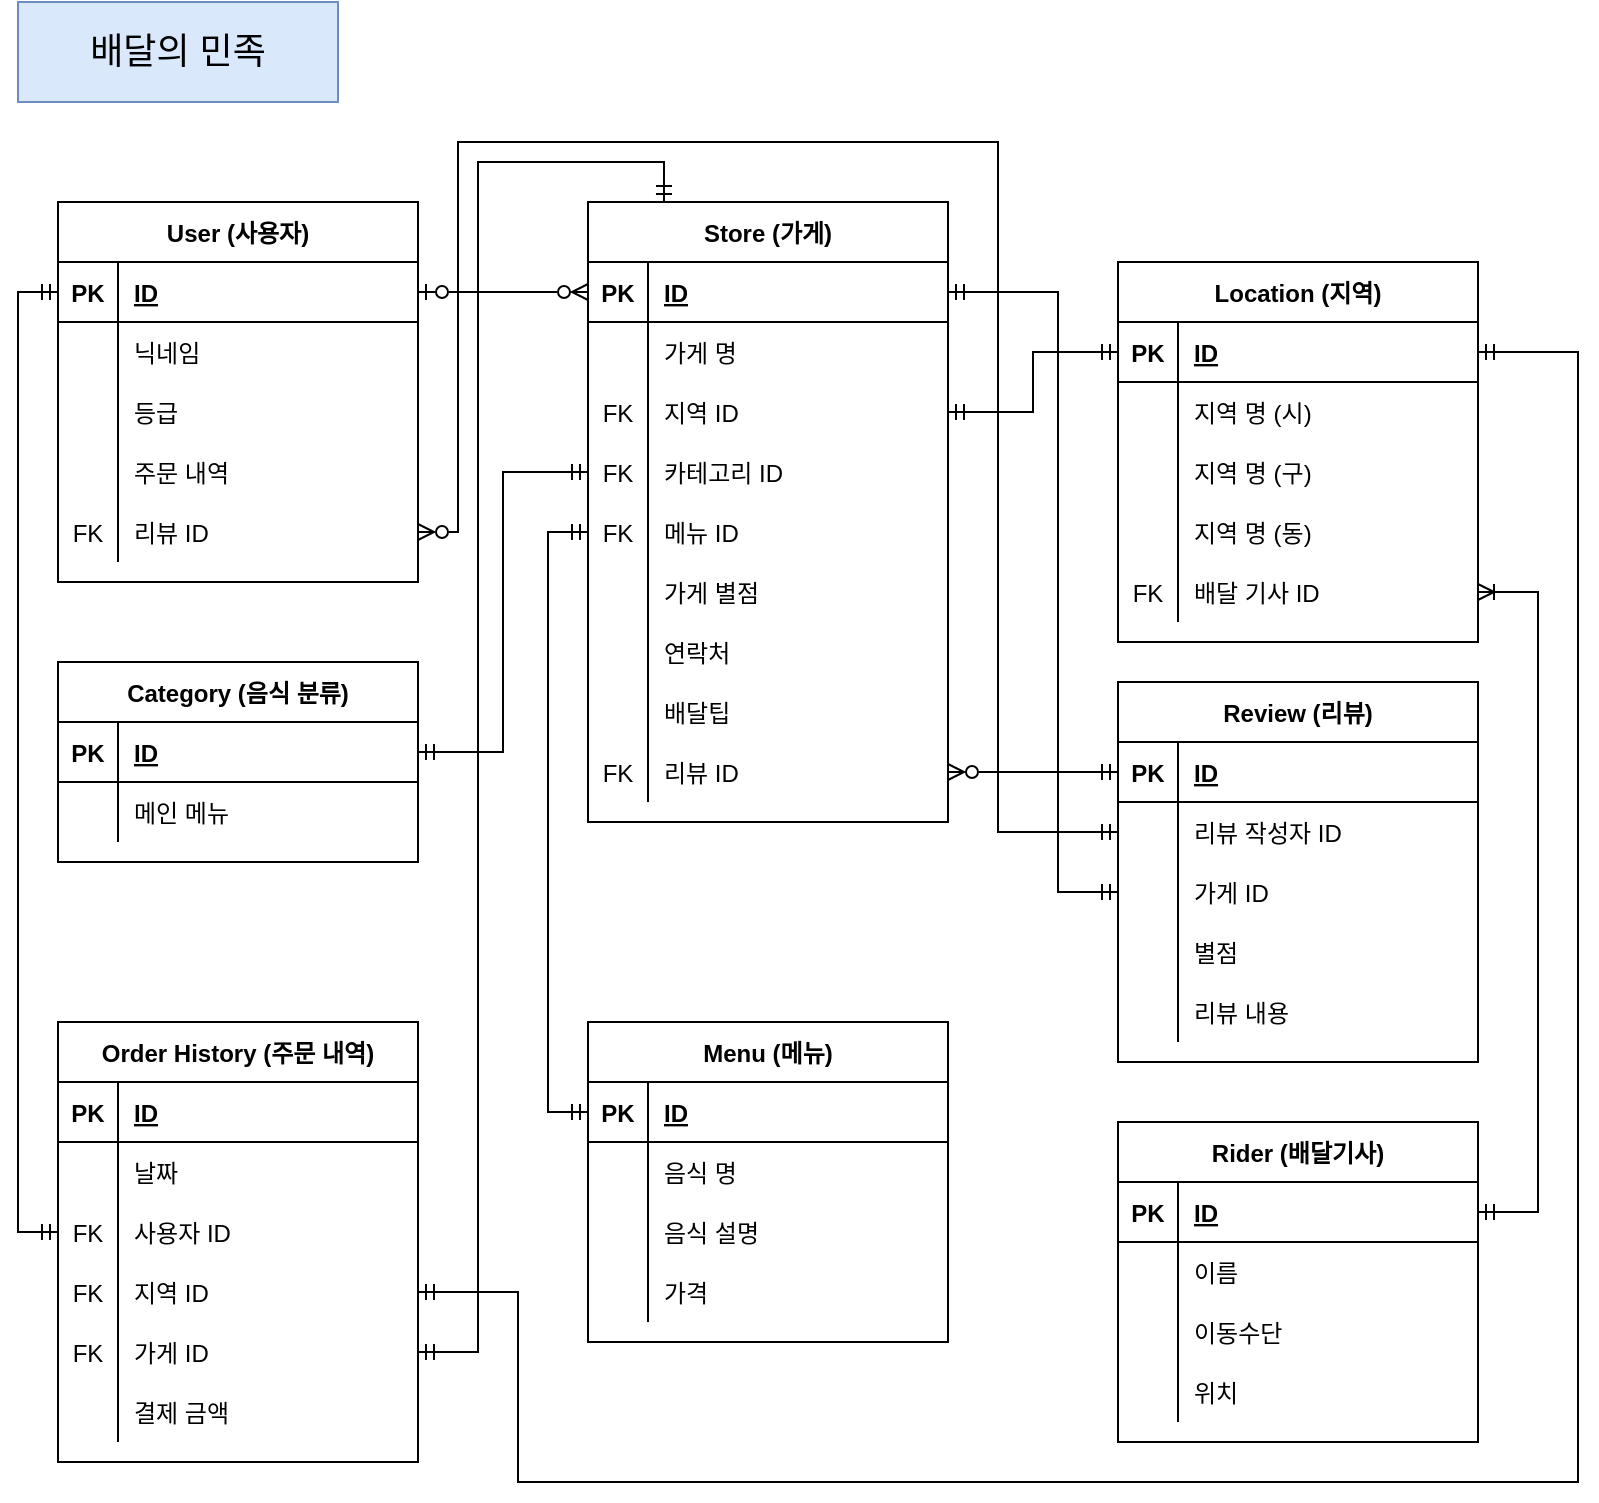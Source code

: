 <mxfile version="20.2.6" type="device"><diagram id="R2lEEEUBdFMjLlhIrx00" name="Page-1"><mxGraphModel dx="942" dy="582" grid="1" gridSize="10" guides="1" tooltips="1" connect="1" arrows="1" fold="1" page="1" pageScale="1" pageWidth="850" pageHeight="1100" math="0" shadow="0" extFonts="Permanent Marker^https://fonts.googleapis.com/css?family=Permanent+Marker"><root><mxCell id="0"/><mxCell id="1" parent="0"/><mxCell id="5V2gHT1n-9lzTHUQJFba-1" value="User (사용자)" style="shape=table;startSize=30;container=1;collapsible=1;childLayout=tableLayout;fixedRows=1;rowLines=0;fontStyle=1;align=center;resizeLast=1;" vertex="1" parent="1"><mxGeometry x="70" y="130" width="180" height="190" as="geometry"/></mxCell><mxCell id="5V2gHT1n-9lzTHUQJFba-2" value="" style="shape=tableRow;horizontal=0;startSize=0;swimlaneHead=0;swimlaneBody=0;fillColor=none;collapsible=0;dropTarget=0;points=[[0,0.5],[1,0.5]];portConstraint=eastwest;top=0;left=0;right=0;bottom=1;" vertex="1" parent="5V2gHT1n-9lzTHUQJFba-1"><mxGeometry y="30" width="180" height="30" as="geometry"/></mxCell><mxCell id="5V2gHT1n-9lzTHUQJFba-3" value="PK" style="shape=partialRectangle;connectable=0;fillColor=none;top=0;left=0;bottom=0;right=0;fontStyle=1;overflow=hidden;" vertex="1" parent="5V2gHT1n-9lzTHUQJFba-2"><mxGeometry width="30" height="30" as="geometry"><mxRectangle width="30" height="30" as="alternateBounds"/></mxGeometry></mxCell><mxCell id="5V2gHT1n-9lzTHUQJFba-4" value="ID" style="shape=partialRectangle;connectable=0;fillColor=none;top=0;left=0;bottom=0;right=0;align=left;spacingLeft=6;fontStyle=5;overflow=hidden;" vertex="1" parent="5V2gHT1n-9lzTHUQJFba-2"><mxGeometry x="30" width="150" height="30" as="geometry"><mxRectangle width="150" height="30" as="alternateBounds"/></mxGeometry></mxCell><mxCell id="5V2gHT1n-9lzTHUQJFba-5" value="" style="shape=tableRow;horizontal=0;startSize=0;swimlaneHead=0;swimlaneBody=0;fillColor=none;collapsible=0;dropTarget=0;points=[[0,0.5],[1,0.5]];portConstraint=eastwest;top=0;left=0;right=0;bottom=0;" vertex="1" parent="5V2gHT1n-9lzTHUQJFba-1"><mxGeometry y="60" width="180" height="30" as="geometry"/></mxCell><mxCell id="5V2gHT1n-9lzTHUQJFba-6" value="" style="shape=partialRectangle;connectable=0;fillColor=none;top=0;left=0;bottom=0;right=0;editable=1;overflow=hidden;" vertex="1" parent="5V2gHT1n-9lzTHUQJFba-5"><mxGeometry width="30" height="30" as="geometry"><mxRectangle width="30" height="30" as="alternateBounds"/></mxGeometry></mxCell><mxCell id="5V2gHT1n-9lzTHUQJFba-7" value="닉네임" style="shape=partialRectangle;connectable=0;fillColor=none;top=0;left=0;bottom=0;right=0;align=left;spacingLeft=6;overflow=hidden;" vertex="1" parent="5V2gHT1n-9lzTHUQJFba-5"><mxGeometry x="30" width="150" height="30" as="geometry"><mxRectangle width="150" height="30" as="alternateBounds"/></mxGeometry></mxCell><mxCell id="5V2gHT1n-9lzTHUQJFba-8" value="" style="shape=tableRow;horizontal=0;startSize=0;swimlaneHead=0;swimlaneBody=0;fillColor=none;collapsible=0;dropTarget=0;points=[[0,0.5],[1,0.5]];portConstraint=eastwest;top=0;left=0;right=0;bottom=0;" vertex="1" parent="5V2gHT1n-9lzTHUQJFba-1"><mxGeometry y="90" width="180" height="30" as="geometry"/></mxCell><mxCell id="5V2gHT1n-9lzTHUQJFba-9" value="" style="shape=partialRectangle;connectable=0;fillColor=none;top=0;left=0;bottom=0;right=0;editable=1;overflow=hidden;" vertex="1" parent="5V2gHT1n-9lzTHUQJFba-8"><mxGeometry width="30" height="30" as="geometry"><mxRectangle width="30" height="30" as="alternateBounds"/></mxGeometry></mxCell><mxCell id="5V2gHT1n-9lzTHUQJFba-10" value="등급" style="shape=partialRectangle;connectable=0;fillColor=none;top=0;left=0;bottom=0;right=0;align=left;spacingLeft=6;overflow=hidden;" vertex="1" parent="5V2gHT1n-9lzTHUQJFba-8"><mxGeometry x="30" width="150" height="30" as="geometry"><mxRectangle width="150" height="30" as="alternateBounds"/></mxGeometry></mxCell><mxCell id="5V2gHT1n-9lzTHUQJFba-148" value="" style="shape=tableRow;horizontal=0;startSize=0;swimlaneHead=0;swimlaneBody=0;fillColor=none;collapsible=0;dropTarget=0;points=[[0,0.5],[1,0.5]];portConstraint=eastwest;top=0;left=0;right=0;bottom=0;" vertex="1" parent="5V2gHT1n-9lzTHUQJFba-1"><mxGeometry y="120" width="180" height="30" as="geometry"/></mxCell><mxCell id="5V2gHT1n-9lzTHUQJFba-149" value="" style="shape=partialRectangle;connectable=0;fillColor=none;top=0;left=0;bottom=0;right=0;editable=1;overflow=hidden;" vertex="1" parent="5V2gHT1n-9lzTHUQJFba-148"><mxGeometry width="30" height="30" as="geometry"><mxRectangle width="30" height="30" as="alternateBounds"/></mxGeometry></mxCell><mxCell id="5V2gHT1n-9lzTHUQJFba-150" value="주문 내역" style="shape=partialRectangle;connectable=0;fillColor=none;top=0;left=0;bottom=0;right=0;align=left;spacingLeft=6;overflow=hidden;" vertex="1" parent="5V2gHT1n-9lzTHUQJFba-148"><mxGeometry x="30" width="150" height="30" as="geometry"><mxRectangle width="150" height="30" as="alternateBounds"/></mxGeometry></mxCell><mxCell id="5V2gHT1n-9lzTHUQJFba-172" value="" style="shape=tableRow;horizontal=0;startSize=0;swimlaneHead=0;swimlaneBody=0;fillColor=none;collapsible=0;dropTarget=0;points=[[0,0.5],[1,0.5]];portConstraint=eastwest;top=0;left=0;right=0;bottom=0;" vertex="1" parent="5V2gHT1n-9lzTHUQJFba-1"><mxGeometry y="150" width="180" height="30" as="geometry"/></mxCell><mxCell id="5V2gHT1n-9lzTHUQJFba-173" value="FK" style="shape=partialRectangle;connectable=0;fillColor=none;top=0;left=0;bottom=0;right=0;editable=1;overflow=hidden;" vertex="1" parent="5V2gHT1n-9lzTHUQJFba-172"><mxGeometry width="30" height="30" as="geometry"><mxRectangle width="30" height="30" as="alternateBounds"/></mxGeometry></mxCell><mxCell id="5V2gHT1n-9lzTHUQJFba-174" value="리뷰 ID" style="shape=partialRectangle;connectable=0;fillColor=none;top=0;left=0;bottom=0;right=0;align=left;spacingLeft=6;overflow=hidden;" vertex="1" parent="5V2gHT1n-9lzTHUQJFba-172"><mxGeometry x="30" width="150" height="30" as="geometry"><mxRectangle width="150" height="30" as="alternateBounds"/></mxGeometry></mxCell><mxCell id="5V2gHT1n-9lzTHUQJFba-27" value="Store (가게)" style="shape=table;startSize=30;container=1;collapsible=1;childLayout=tableLayout;fixedRows=1;rowLines=0;fontStyle=1;align=center;resizeLast=1;" vertex="1" parent="1"><mxGeometry x="335" y="130" width="180" height="310" as="geometry"/></mxCell><mxCell id="5V2gHT1n-9lzTHUQJFba-28" value="" style="shape=tableRow;horizontal=0;startSize=0;swimlaneHead=0;swimlaneBody=0;fillColor=none;collapsible=0;dropTarget=0;points=[[0,0.5],[1,0.5]];portConstraint=eastwest;top=0;left=0;right=0;bottom=1;" vertex="1" parent="5V2gHT1n-9lzTHUQJFba-27"><mxGeometry y="30" width="180" height="30" as="geometry"/></mxCell><mxCell id="5V2gHT1n-9lzTHUQJFba-29" value="PK" style="shape=partialRectangle;connectable=0;fillColor=none;top=0;left=0;bottom=0;right=0;fontStyle=1;overflow=hidden;" vertex="1" parent="5V2gHT1n-9lzTHUQJFba-28"><mxGeometry width="30" height="30" as="geometry"><mxRectangle width="30" height="30" as="alternateBounds"/></mxGeometry></mxCell><mxCell id="5V2gHT1n-9lzTHUQJFba-30" value="ID" style="shape=partialRectangle;connectable=0;fillColor=none;top=0;left=0;bottom=0;right=0;align=left;spacingLeft=6;fontStyle=5;overflow=hidden;" vertex="1" parent="5V2gHT1n-9lzTHUQJFba-28"><mxGeometry x="30" width="150" height="30" as="geometry"><mxRectangle width="150" height="30" as="alternateBounds"/></mxGeometry></mxCell><mxCell id="5V2gHT1n-9lzTHUQJFba-31" value="" style="shape=tableRow;horizontal=0;startSize=0;swimlaneHead=0;swimlaneBody=0;fillColor=none;collapsible=0;dropTarget=0;points=[[0,0.5],[1,0.5]];portConstraint=eastwest;top=0;left=0;right=0;bottom=0;" vertex="1" parent="5V2gHT1n-9lzTHUQJFba-27"><mxGeometry y="60" width="180" height="30" as="geometry"/></mxCell><mxCell id="5V2gHT1n-9lzTHUQJFba-32" value="" style="shape=partialRectangle;connectable=0;fillColor=none;top=0;left=0;bottom=0;right=0;editable=1;overflow=hidden;" vertex="1" parent="5V2gHT1n-9lzTHUQJFba-31"><mxGeometry width="30" height="30" as="geometry"><mxRectangle width="30" height="30" as="alternateBounds"/></mxGeometry></mxCell><mxCell id="5V2gHT1n-9lzTHUQJFba-33" value="가게 명" style="shape=partialRectangle;connectable=0;fillColor=none;top=0;left=0;bottom=0;right=0;align=left;spacingLeft=6;overflow=hidden;" vertex="1" parent="5V2gHT1n-9lzTHUQJFba-31"><mxGeometry x="30" width="150" height="30" as="geometry"><mxRectangle width="150" height="30" as="alternateBounds"/></mxGeometry></mxCell><mxCell id="5V2gHT1n-9lzTHUQJFba-65" value="" style="shape=tableRow;horizontal=0;startSize=0;swimlaneHead=0;swimlaneBody=0;fillColor=none;collapsible=0;dropTarget=0;points=[[0,0.5],[1,0.5]];portConstraint=eastwest;top=0;left=0;right=0;bottom=0;" vertex="1" parent="5V2gHT1n-9lzTHUQJFba-27"><mxGeometry y="90" width="180" height="30" as="geometry"/></mxCell><mxCell id="5V2gHT1n-9lzTHUQJFba-66" value="FK" style="shape=partialRectangle;connectable=0;fillColor=none;top=0;left=0;bottom=0;right=0;editable=1;overflow=hidden;" vertex="1" parent="5V2gHT1n-9lzTHUQJFba-65"><mxGeometry width="30" height="30" as="geometry"><mxRectangle width="30" height="30" as="alternateBounds"/></mxGeometry></mxCell><mxCell id="5V2gHT1n-9lzTHUQJFba-67" value="지역 ID" style="shape=partialRectangle;connectable=0;fillColor=none;top=0;left=0;bottom=0;right=0;align=left;spacingLeft=6;overflow=hidden;" vertex="1" parent="5V2gHT1n-9lzTHUQJFba-65"><mxGeometry x="30" width="150" height="30" as="geometry"><mxRectangle width="150" height="30" as="alternateBounds"/></mxGeometry></mxCell><mxCell id="5V2gHT1n-9lzTHUQJFba-34" value="" style="shape=tableRow;horizontal=0;startSize=0;swimlaneHead=0;swimlaneBody=0;fillColor=none;collapsible=0;dropTarget=0;points=[[0,0.5],[1,0.5]];portConstraint=eastwest;top=0;left=0;right=0;bottom=0;" vertex="1" parent="5V2gHT1n-9lzTHUQJFba-27"><mxGeometry y="120" width="180" height="30" as="geometry"/></mxCell><mxCell id="5V2gHT1n-9lzTHUQJFba-35" value="FK" style="shape=partialRectangle;connectable=0;fillColor=none;top=0;left=0;bottom=0;right=0;editable=1;overflow=hidden;" vertex="1" parent="5V2gHT1n-9lzTHUQJFba-34"><mxGeometry width="30" height="30" as="geometry"><mxRectangle width="30" height="30" as="alternateBounds"/></mxGeometry></mxCell><mxCell id="5V2gHT1n-9lzTHUQJFba-36" value="카테고리 ID" style="shape=partialRectangle;connectable=0;fillColor=none;top=0;left=0;bottom=0;right=0;align=left;spacingLeft=6;overflow=hidden;" vertex="1" parent="5V2gHT1n-9lzTHUQJFba-34"><mxGeometry x="30" width="150" height="30" as="geometry"><mxRectangle width="150" height="30" as="alternateBounds"/></mxGeometry></mxCell><mxCell id="5V2gHT1n-9lzTHUQJFba-130" value="" style="shape=tableRow;horizontal=0;startSize=0;swimlaneHead=0;swimlaneBody=0;fillColor=none;collapsible=0;dropTarget=0;points=[[0,0.5],[1,0.5]];portConstraint=eastwest;top=0;left=0;right=0;bottom=0;" vertex="1" parent="5V2gHT1n-9lzTHUQJFba-27"><mxGeometry y="150" width="180" height="30" as="geometry"/></mxCell><mxCell id="5V2gHT1n-9lzTHUQJFba-131" value="FK" style="shape=partialRectangle;connectable=0;fillColor=none;top=0;left=0;bottom=0;right=0;editable=1;overflow=hidden;" vertex="1" parent="5V2gHT1n-9lzTHUQJFba-130"><mxGeometry width="30" height="30" as="geometry"><mxRectangle width="30" height="30" as="alternateBounds"/></mxGeometry></mxCell><mxCell id="5V2gHT1n-9lzTHUQJFba-132" value="메뉴 ID" style="shape=partialRectangle;connectable=0;fillColor=none;top=0;left=0;bottom=0;right=0;align=left;spacingLeft=6;overflow=hidden;" vertex="1" parent="5V2gHT1n-9lzTHUQJFba-130"><mxGeometry x="30" width="150" height="30" as="geometry"><mxRectangle width="150" height="30" as="alternateBounds"/></mxGeometry></mxCell><mxCell id="5V2gHT1n-9lzTHUQJFba-62" value="" style="shape=tableRow;horizontal=0;startSize=0;swimlaneHead=0;swimlaneBody=0;fillColor=none;collapsible=0;dropTarget=0;points=[[0,0.5],[1,0.5]];portConstraint=eastwest;top=0;left=0;right=0;bottom=0;" vertex="1" parent="5V2gHT1n-9lzTHUQJFba-27"><mxGeometry y="180" width="180" height="30" as="geometry"/></mxCell><mxCell id="5V2gHT1n-9lzTHUQJFba-63" value="" style="shape=partialRectangle;connectable=0;fillColor=none;top=0;left=0;bottom=0;right=0;editable=1;overflow=hidden;" vertex="1" parent="5V2gHT1n-9lzTHUQJFba-62"><mxGeometry width="30" height="30" as="geometry"><mxRectangle width="30" height="30" as="alternateBounds"/></mxGeometry></mxCell><mxCell id="5V2gHT1n-9lzTHUQJFba-64" value="가게 별점" style="shape=partialRectangle;connectable=0;fillColor=none;top=0;left=0;bottom=0;right=0;align=left;spacingLeft=6;overflow=hidden;" vertex="1" parent="5V2gHT1n-9lzTHUQJFba-62"><mxGeometry x="30" width="150" height="30" as="geometry"><mxRectangle width="150" height="30" as="alternateBounds"/></mxGeometry></mxCell><mxCell id="5V2gHT1n-9lzTHUQJFba-37" value="" style="shape=tableRow;horizontal=0;startSize=0;swimlaneHead=0;swimlaneBody=0;fillColor=none;collapsible=0;dropTarget=0;points=[[0,0.5],[1,0.5]];portConstraint=eastwest;top=0;left=0;right=0;bottom=0;" vertex="1" parent="5V2gHT1n-9lzTHUQJFba-27"><mxGeometry y="210" width="180" height="30" as="geometry"/></mxCell><mxCell id="5V2gHT1n-9lzTHUQJFba-38" value="" style="shape=partialRectangle;connectable=0;fillColor=none;top=0;left=0;bottom=0;right=0;editable=1;overflow=hidden;" vertex="1" parent="5V2gHT1n-9lzTHUQJFba-37"><mxGeometry width="30" height="30" as="geometry"><mxRectangle width="30" height="30" as="alternateBounds"/></mxGeometry></mxCell><mxCell id="5V2gHT1n-9lzTHUQJFba-39" value="연락처" style="shape=partialRectangle;connectable=0;fillColor=none;top=0;left=0;bottom=0;right=0;align=left;spacingLeft=6;overflow=hidden;" vertex="1" parent="5V2gHT1n-9lzTHUQJFba-37"><mxGeometry x="30" width="150" height="30" as="geometry"><mxRectangle width="150" height="30" as="alternateBounds"/></mxGeometry></mxCell><mxCell id="5V2gHT1n-9lzTHUQJFba-135" value="" style="shape=tableRow;horizontal=0;startSize=0;swimlaneHead=0;swimlaneBody=0;fillColor=none;collapsible=0;dropTarget=0;points=[[0,0.5],[1,0.5]];portConstraint=eastwest;top=0;left=0;right=0;bottom=0;" vertex="1" parent="5V2gHT1n-9lzTHUQJFba-27"><mxGeometry y="240" width="180" height="30" as="geometry"/></mxCell><mxCell id="5V2gHT1n-9lzTHUQJFba-136" value="" style="shape=partialRectangle;connectable=0;fillColor=none;top=0;left=0;bottom=0;right=0;editable=1;overflow=hidden;" vertex="1" parent="5V2gHT1n-9lzTHUQJFba-135"><mxGeometry width="30" height="30" as="geometry"><mxRectangle width="30" height="30" as="alternateBounds"/></mxGeometry></mxCell><mxCell id="5V2gHT1n-9lzTHUQJFba-137" value="배달팁" style="shape=partialRectangle;connectable=0;fillColor=none;top=0;left=0;bottom=0;right=0;align=left;spacingLeft=6;overflow=hidden;" vertex="1" parent="5V2gHT1n-9lzTHUQJFba-135"><mxGeometry x="30" width="150" height="30" as="geometry"><mxRectangle width="150" height="30" as="alternateBounds"/></mxGeometry></mxCell><mxCell id="5V2gHT1n-9lzTHUQJFba-197" value="" style="shape=tableRow;horizontal=0;startSize=0;swimlaneHead=0;swimlaneBody=0;fillColor=none;collapsible=0;dropTarget=0;points=[[0,0.5],[1,0.5]];portConstraint=eastwest;top=0;left=0;right=0;bottom=0;" vertex="1" parent="5V2gHT1n-9lzTHUQJFba-27"><mxGeometry y="270" width="180" height="30" as="geometry"/></mxCell><mxCell id="5V2gHT1n-9lzTHUQJFba-198" value="FK" style="shape=partialRectangle;connectable=0;fillColor=none;top=0;left=0;bottom=0;right=0;editable=1;overflow=hidden;" vertex="1" parent="5V2gHT1n-9lzTHUQJFba-197"><mxGeometry width="30" height="30" as="geometry"><mxRectangle width="30" height="30" as="alternateBounds"/></mxGeometry></mxCell><mxCell id="5V2gHT1n-9lzTHUQJFba-199" value="리뷰 ID" style="shape=partialRectangle;connectable=0;fillColor=none;top=0;left=0;bottom=0;right=0;align=left;spacingLeft=6;overflow=hidden;" vertex="1" parent="5V2gHT1n-9lzTHUQJFba-197"><mxGeometry x="30" width="150" height="30" as="geometry"><mxRectangle width="150" height="30" as="alternateBounds"/></mxGeometry></mxCell><mxCell id="5V2gHT1n-9lzTHUQJFba-40" value="Location (지역)" style="shape=table;startSize=30;container=1;collapsible=1;childLayout=tableLayout;fixedRows=1;rowLines=0;fontStyle=1;align=center;resizeLast=1;" vertex="1" parent="1"><mxGeometry x="600" y="160" width="180" height="190" as="geometry"/></mxCell><mxCell id="5V2gHT1n-9lzTHUQJFba-41" value="" style="shape=tableRow;horizontal=0;startSize=0;swimlaneHead=0;swimlaneBody=0;fillColor=none;collapsible=0;dropTarget=0;points=[[0,0.5],[1,0.5]];portConstraint=eastwest;top=0;left=0;right=0;bottom=1;" vertex="1" parent="5V2gHT1n-9lzTHUQJFba-40"><mxGeometry y="30" width="180" height="30" as="geometry"/></mxCell><mxCell id="5V2gHT1n-9lzTHUQJFba-42" value="PK" style="shape=partialRectangle;connectable=0;fillColor=none;top=0;left=0;bottom=0;right=0;fontStyle=1;overflow=hidden;" vertex="1" parent="5V2gHT1n-9lzTHUQJFba-41"><mxGeometry width="30" height="30" as="geometry"><mxRectangle width="30" height="30" as="alternateBounds"/></mxGeometry></mxCell><mxCell id="5V2gHT1n-9lzTHUQJFba-43" value="ID" style="shape=partialRectangle;connectable=0;fillColor=none;top=0;left=0;bottom=0;right=0;align=left;spacingLeft=6;fontStyle=5;overflow=hidden;" vertex="1" parent="5V2gHT1n-9lzTHUQJFba-41"><mxGeometry x="30" width="150" height="30" as="geometry"><mxRectangle width="150" height="30" as="alternateBounds"/></mxGeometry></mxCell><mxCell id="5V2gHT1n-9lzTHUQJFba-44" value="" style="shape=tableRow;horizontal=0;startSize=0;swimlaneHead=0;swimlaneBody=0;fillColor=none;collapsible=0;dropTarget=0;points=[[0,0.5],[1,0.5]];portConstraint=eastwest;top=0;left=0;right=0;bottom=0;" vertex="1" parent="5V2gHT1n-9lzTHUQJFba-40"><mxGeometry y="60" width="180" height="30" as="geometry"/></mxCell><mxCell id="5V2gHT1n-9lzTHUQJFba-45" value="" style="shape=partialRectangle;connectable=0;fillColor=none;top=0;left=0;bottom=0;right=0;editable=1;overflow=hidden;" vertex="1" parent="5V2gHT1n-9lzTHUQJFba-44"><mxGeometry width="30" height="30" as="geometry"><mxRectangle width="30" height="30" as="alternateBounds"/></mxGeometry></mxCell><mxCell id="5V2gHT1n-9lzTHUQJFba-46" value="지역 명 (시)" style="shape=partialRectangle;connectable=0;fillColor=none;top=0;left=0;bottom=0;right=0;align=left;spacingLeft=6;overflow=hidden;" vertex="1" parent="5V2gHT1n-9lzTHUQJFba-44"><mxGeometry x="30" width="150" height="30" as="geometry"><mxRectangle width="150" height="30" as="alternateBounds"/></mxGeometry></mxCell><mxCell id="5V2gHT1n-9lzTHUQJFba-56" value="" style="shape=tableRow;horizontal=0;startSize=0;swimlaneHead=0;swimlaneBody=0;fillColor=none;collapsible=0;dropTarget=0;points=[[0,0.5],[1,0.5]];portConstraint=eastwest;top=0;left=0;right=0;bottom=0;" vertex="1" parent="5V2gHT1n-9lzTHUQJFba-40"><mxGeometry y="90" width="180" height="30" as="geometry"/></mxCell><mxCell id="5V2gHT1n-9lzTHUQJFba-57" value="" style="shape=partialRectangle;connectable=0;fillColor=none;top=0;left=0;bottom=0;right=0;editable=1;overflow=hidden;" vertex="1" parent="5V2gHT1n-9lzTHUQJFba-56"><mxGeometry width="30" height="30" as="geometry"><mxRectangle width="30" height="30" as="alternateBounds"/></mxGeometry></mxCell><mxCell id="5V2gHT1n-9lzTHUQJFba-58" value="지역 명 (구)" style="shape=partialRectangle;connectable=0;fillColor=none;top=0;left=0;bottom=0;right=0;align=left;spacingLeft=6;overflow=hidden;" vertex="1" parent="5V2gHT1n-9lzTHUQJFba-56"><mxGeometry x="30" width="150" height="30" as="geometry"><mxRectangle width="150" height="30" as="alternateBounds"/></mxGeometry></mxCell><mxCell id="5V2gHT1n-9lzTHUQJFba-59" value="" style="shape=tableRow;horizontal=0;startSize=0;swimlaneHead=0;swimlaneBody=0;fillColor=none;collapsible=0;dropTarget=0;points=[[0,0.5],[1,0.5]];portConstraint=eastwest;top=0;left=0;right=0;bottom=0;" vertex="1" parent="5V2gHT1n-9lzTHUQJFba-40"><mxGeometry y="120" width="180" height="30" as="geometry"/></mxCell><mxCell id="5V2gHT1n-9lzTHUQJFba-60" value="" style="shape=partialRectangle;connectable=0;fillColor=none;top=0;left=0;bottom=0;right=0;editable=1;overflow=hidden;" vertex="1" parent="5V2gHT1n-9lzTHUQJFba-59"><mxGeometry width="30" height="30" as="geometry"><mxRectangle width="30" height="30" as="alternateBounds"/></mxGeometry></mxCell><mxCell id="5V2gHT1n-9lzTHUQJFba-61" value="지역 명 (동)" style="shape=partialRectangle;connectable=0;fillColor=none;top=0;left=0;bottom=0;right=0;align=left;spacingLeft=6;overflow=hidden;" vertex="1" parent="5V2gHT1n-9lzTHUQJFba-59"><mxGeometry x="30" width="150" height="30" as="geometry"><mxRectangle width="150" height="30" as="alternateBounds"/></mxGeometry></mxCell><mxCell id="5V2gHT1n-9lzTHUQJFba-47" value="" style="shape=tableRow;horizontal=0;startSize=0;swimlaneHead=0;swimlaneBody=0;fillColor=none;collapsible=0;dropTarget=0;points=[[0,0.5],[1,0.5]];portConstraint=eastwest;top=0;left=0;right=0;bottom=0;" vertex="1" parent="5V2gHT1n-9lzTHUQJFba-40"><mxGeometry y="150" width="180" height="30" as="geometry"/></mxCell><mxCell id="5V2gHT1n-9lzTHUQJFba-48" value="FK" style="shape=partialRectangle;connectable=0;fillColor=none;top=0;left=0;bottom=0;right=0;editable=1;overflow=hidden;" vertex="1" parent="5V2gHT1n-9lzTHUQJFba-47"><mxGeometry width="30" height="30" as="geometry"><mxRectangle width="30" height="30" as="alternateBounds"/></mxGeometry></mxCell><mxCell id="5V2gHT1n-9lzTHUQJFba-49" value="배달 기사 ID" style="shape=partialRectangle;connectable=0;fillColor=none;top=0;left=0;bottom=0;right=0;align=left;spacingLeft=6;overflow=hidden;" vertex="1" parent="5V2gHT1n-9lzTHUQJFba-47"><mxGeometry x="30" width="150" height="30" as="geometry"><mxRectangle width="150" height="30" as="alternateBounds"/></mxGeometry></mxCell><mxCell id="5V2gHT1n-9lzTHUQJFba-53" value="배달의 민족" style="rounded=0;whiteSpace=wrap;html=1;fontSize=18;fillColor=#dae8fc;strokeColor=#6c8ebf;" vertex="1" parent="1"><mxGeometry x="50" y="30" width="160" height="50" as="geometry"/></mxCell><mxCell id="5V2gHT1n-9lzTHUQJFba-68" style="edgeStyle=orthogonalEdgeStyle;rounded=0;orthogonalLoop=1;jettySize=auto;html=1;exitX=1;exitY=0.5;exitDx=0;exitDy=0;entryX=0;entryY=0.5;entryDx=0;entryDy=0;fontSize=18;startArrow=ERmandOne;startFill=0;endArrow=ERmandOne;endFill=0;" edge="1" parent="1" source="5V2gHT1n-9lzTHUQJFba-65" target="5V2gHT1n-9lzTHUQJFba-41"><mxGeometry relative="1" as="geometry"/></mxCell><mxCell id="5V2gHT1n-9lzTHUQJFba-69" style="edgeStyle=orthogonalEdgeStyle;rounded=0;orthogonalLoop=1;jettySize=auto;html=1;exitX=1;exitY=0.5;exitDx=0;exitDy=0;entryX=0;entryY=0.5;entryDx=0;entryDy=0;fontSize=18;startArrow=ERzeroToOne;startFill=0;endArrow=ERzeroToMany;endFill=0;" edge="1" parent="1" source="5V2gHT1n-9lzTHUQJFba-2" target="5V2gHT1n-9lzTHUQJFba-28"><mxGeometry relative="1" as="geometry"/></mxCell><mxCell id="5V2gHT1n-9lzTHUQJFba-83" value="Rider (배달기사)" style="shape=table;startSize=30;container=1;collapsible=1;childLayout=tableLayout;fixedRows=1;rowLines=0;fontStyle=1;align=center;resizeLast=1;fontSize=12;" vertex="1" parent="1"><mxGeometry x="600" y="590" width="180" height="160" as="geometry"/></mxCell><mxCell id="5V2gHT1n-9lzTHUQJFba-84" value="" style="shape=tableRow;horizontal=0;startSize=0;swimlaneHead=0;swimlaneBody=0;fillColor=none;collapsible=0;dropTarget=0;points=[[0,0.5],[1,0.5]];portConstraint=eastwest;top=0;left=0;right=0;bottom=1;fontSize=18;" vertex="1" parent="5V2gHT1n-9lzTHUQJFba-83"><mxGeometry y="30" width="180" height="30" as="geometry"/></mxCell><mxCell id="5V2gHT1n-9lzTHUQJFba-85" value="PK" style="shape=partialRectangle;connectable=0;fillColor=none;top=0;left=0;bottom=0;right=0;fontStyle=1;overflow=hidden;fontSize=12;" vertex="1" parent="5V2gHT1n-9lzTHUQJFba-84"><mxGeometry width="30" height="30" as="geometry"><mxRectangle width="30" height="30" as="alternateBounds"/></mxGeometry></mxCell><mxCell id="5V2gHT1n-9lzTHUQJFba-86" value="ID" style="shape=partialRectangle;connectable=0;fillColor=none;top=0;left=0;bottom=0;right=0;align=left;spacingLeft=6;fontStyle=5;overflow=hidden;fontSize=12;" vertex="1" parent="5V2gHT1n-9lzTHUQJFba-84"><mxGeometry x="30" width="150" height="30" as="geometry"><mxRectangle width="150" height="30" as="alternateBounds"/></mxGeometry></mxCell><mxCell id="5V2gHT1n-9lzTHUQJFba-87" value="" style="shape=tableRow;horizontal=0;startSize=0;swimlaneHead=0;swimlaneBody=0;fillColor=none;collapsible=0;dropTarget=0;points=[[0,0.5],[1,0.5]];portConstraint=eastwest;top=0;left=0;right=0;bottom=0;fontSize=18;" vertex="1" parent="5V2gHT1n-9lzTHUQJFba-83"><mxGeometry y="60" width="180" height="30" as="geometry"/></mxCell><mxCell id="5V2gHT1n-9lzTHUQJFba-88" value="" style="shape=partialRectangle;connectable=0;fillColor=none;top=0;left=0;bottom=0;right=0;editable=1;overflow=hidden;fontSize=18;" vertex="1" parent="5V2gHT1n-9lzTHUQJFba-87"><mxGeometry width="30" height="30" as="geometry"><mxRectangle width="30" height="30" as="alternateBounds"/></mxGeometry></mxCell><mxCell id="5V2gHT1n-9lzTHUQJFba-89" value="이름" style="shape=partialRectangle;connectable=0;fillColor=none;top=0;left=0;bottom=0;right=0;align=left;spacingLeft=6;overflow=hidden;fontSize=12;" vertex="1" parent="5V2gHT1n-9lzTHUQJFba-87"><mxGeometry x="30" width="150" height="30" as="geometry"><mxRectangle width="150" height="30" as="alternateBounds"/></mxGeometry></mxCell><mxCell id="5V2gHT1n-9lzTHUQJFba-90" value="" style="shape=tableRow;horizontal=0;startSize=0;swimlaneHead=0;swimlaneBody=0;fillColor=none;collapsible=0;dropTarget=0;points=[[0,0.5],[1,0.5]];portConstraint=eastwest;top=0;left=0;right=0;bottom=0;fontSize=18;" vertex="1" parent="5V2gHT1n-9lzTHUQJFba-83"><mxGeometry y="90" width="180" height="30" as="geometry"/></mxCell><mxCell id="5V2gHT1n-9lzTHUQJFba-91" value="" style="shape=partialRectangle;connectable=0;fillColor=none;top=0;left=0;bottom=0;right=0;editable=1;overflow=hidden;fontSize=18;" vertex="1" parent="5V2gHT1n-9lzTHUQJFba-90"><mxGeometry width="30" height="30" as="geometry"><mxRectangle width="30" height="30" as="alternateBounds"/></mxGeometry></mxCell><mxCell id="5V2gHT1n-9lzTHUQJFba-92" value="이동수단" style="shape=partialRectangle;connectable=0;fillColor=none;top=0;left=0;bottom=0;right=0;align=left;spacingLeft=6;overflow=hidden;fontSize=12;" vertex="1" parent="5V2gHT1n-9lzTHUQJFba-90"><mxGeometry x="30" width="150" height="30" as="geometry"><mxRectangle width="150" height="30" as="alternateBounds"/></mxGeometry></mxCell><mxCell id="5V2gHT1n-9lzTHUQJFba-97" value="" style="shape=tableRow;horizontal=0;startSize=0;swimlaneHead=0;swimlaneBody=0;fillColor=none;collapsible=0;dropTarget=0;points=[[0,0.5],[1,0.5]];portConstraint=eastwest;top=0;left=0;right=0;bottom=0;fontSize=18;" vertex="1" parent="5V2gHT1n-9lzTHUQJFba-83"><mxGeometry y="120" width="180" height="30" as="geometry"/></mxCell><mxCell id="5V2gHT1n-9lzTHUQJFba-98" value="" style="shape=partialRectangle;connectable=0;fillColor=none;top=0;left=0;bottom=0;right=0;editable=1;overflow=hidden;fontSize=18;" vertex="1" parent="5V2gHT1n-9lzTHUQJFba-97"><mxGeometry width="30" height="30" as="geometry"><mxRectangle width="30" height="30" as="alternateBounds"/></mxGeometry></mxCell><mxCell id="5V2gHT1n-9lzTHUQJFba-99" value="위치" style="shape=partialRectangle;connectable=0;fillColor=none;top=0;left=0;bottom=0;right=0;align=left;spacingLeft=6;overflow=hidden;fontSize=12;" vertex="1" parent="5V2gHT1n-9lzTHUQJFba-97"><mxGeometry x="30" width="150" height="30" as="geometry"><mxRectangle width="150" height="30" as="alternateBounds"/></mxGeometry></mxCell><mxCell id="5V2gHT1n-9lzTHUQJFba-96" style="edgeStyle=orthogonalEdgeStyle;rounded=0;orthogonalLoop=1;jettySize=auto;html=1;exitX=1;exitY=0.5;exitDx=0;exitDy=0;entryX=1;entryY=0.5;entryDx=0;entryDy=0;fontSize=12;startArrow=ERoneToMany;startFill=0;endArrow=ERmandOne;endFill=0;" edge="1" parent="1" source="5V2gHT1n-9lzTHUQJFba-47" target="5V2gHT1n-9lzTHUQJFba-84"><mxGeometry relative="1" as="geometry"><Array as="points"><mxPoint x="810" y="325"/><mxPoint x="810" y="635"/></Array></mxGeometry></mxCell><mxCell id="5V2gHT1n-9lzTHUQJFba-100" value="Category (음식 분류)" style="shape=table;startSize=30;container=1;collapsible=1;childLayout=tableLayout;fixedRows=1;rowLines=0;fontStyle=1;align=center;resizeLast=1;fontSize=12;" vertex="1" parent="1"><mxGeometry x="70" y="360" width="180" height="100" as="geometry"/></mxCell><mxCell id="5V2gHT1n-9lzTHUQJFba-101" value="" style="shape=tableRow;horizontal=0;startSize=0;swimlaneHead=0;swimlaneBody=0;fillColor=none;collapsible=0;dropTarget=0;points=[[0,0.5],[1,0.5]];portConstraint=eastwest;top=0;left=0;right=0;bottom=1;fontSize=12;" vertex="1" parent="5V2gHT1n-9lzTHUQJFba-100"><mxGeometry y="30" width="180" height="30" as="geometry"/></mxCell><mxCell id="5V2gHT1n-9lzTHUQJFba-102" value="PK" style="shape=partialRectangle;connectable=0;fillColor=none;top=0;left=0;bottom=0;right=0;fontStyle=1;overflow=hidden;fontSize=12;" vertex="1" parent="5V2gHT1n-9lzTHUQJFba-101"><mxGeometry width="30" height="30" as="geometry"><mxRectangle width="30" height="30" as="alternateBounds"/></mxGeometry></mxCell><mxCell id="5V2gHT1n-9lzTHUQJFba-103" value="ID" style="shape=partialRectangle;connectable=0;fillColor=none;top=0;left=0;bottom=0;right=0;align=left;spacingLeft=6;fontStyle=5;overflow=hidden;fontSize=12;" vertex="1" parent="5V2gHT1n-9lzTHUQJFba-101"><mxGeometry x="30" width="150" height="30" as="geometry"><mxRectangle width="150" height="30" as="alternateBounds"/></mxGeometry></mxCell><mxCell id="5V2gHT1n-9lzTHUQJFba-104" value="" style="shape=tableRow;horizontal=0;startSize=0;swimlaneHead=0;swimlaneBody=0;fillColor=none;collapsible=0;dropTarget=0;points=[[0,0.5],[1,0.5]];portConstraint=eastwest;top=0;left=0;right=0;bottom=0;fontSize=12;" vertex="1" parent="5V2gHT1n-9lzTHUQJFba-100"><mxGeometry y="60" width="180" height="30" as="geometry"/></mxCell><mxCell id="5V2gHT1n-9lzTHUQJFba-105" value="" style="shape=partialRectangle;connectable=0;fillColor=none;top=0;left=0;bottom=0;right=0;editable=1;overflow=hidden;fontSize=12;" vertex="1" parent="5V2gHT1n-9lzTHUQJFba-104"><mxGeometry width="30" height="30" as="geometry"><mxRectangle width="30" height="30" as="alternateBounds"/></mxGeometry></mxCell><mxCell id="5V2gHT1n-9lzTHUQJFba-106" value="메인 메뉴" style="shape=partialRectangle;connectable=0;fillColor=none;top=0;left=0;bottom=0;right=0;align=left;spacingLeft=6;overflow=hidden;fontSize=12;" vertex="1" parent="5V2gHT1n-9lzTHUQJFba-104"><mxGeometry x="30" width="150" height="30" as="geometry"><mxRectangle width="150" height="30" as="alternateBounds"/></mxGeometry></mxCell><mxCell id="5V2gHT1n-9lzTHUQJFba-113" style="edgeStyle=orthogonalEdgeStyle;rounded=0;orthogonalLoop=1;jettySize=auto;html=1;exitX=0;exitY=0.5;exitDx=0;exitDy=0;entryX=1;entryY=0.5;entryDx=0;entryDy=0;fontSize=12;startArrow=ERmandOne;startFill=0;endArrow=ERmandOne;endFill=0;" edge="1" parent="1" source="5V2gHT1n-9lzTHUQJFba-34" target="5V2gHT1n-9lzTHUQJFba-101"><mxGeometry relative="1" as="geometry"/></mxCell><mxCell id="5V2gHT1n-9lzTHUQJFba-114" value="Menu (메뉴)" style="shape=table;startSize=30;container=1;collapsible=1;childLayout=tableLayout;fixedRows=1;rowLines=0;fontStyle=1;align=center;resizeLast=1;fontSize=12;" vertex="1" parent="1"><mxGeometry x="335" y="540" width="180" height="160" as="geometry"/></mxCell><mxCell id="5V2gHT1n-9lzTHUQJFba-115" value="" style="shape=tableRow;horizontal=0;startSize=0;swimlaneHead=0;swimlaneBody=0;fillColor=none;collapsible=0;dropTarget=0;points=[[0,0.5],[1,0.5]];portConstraint=eastwest;top=0;left=0;right=0;bottom=1;fontSize=12;" vertex="1" parent="5V2gHT1n-9lzTHUQJFba-114"><mxGeometry y="30" width="180" height="30" as="geometry"/></mxCell><mxCell id="5V2gHT1n-9lzTHUQJFba-116" value="PK" style="shape=partialRectangle;connectable=0;fillColor=none;top=0;left=0;bottom=0;right=0;fontStyle=1;overflow=hidden;fontSize=12;" vertex="1" parent="5V2gHT1n-9lzTHUQJFba-115"><mxGeometry width="30" height="30" as="geometry"><mxRectangle width="30" height="30" as="alternateBounds"/></mxGeometry></mxCell><mxCell id="5V2gHT1n-9lzTHUQJFba-117" value="ID" style="shape=partialRectangle;connectable=0;fillColor=none;top=0;left=0;bottom=0;right=0;align=left;spacingLeft=6;fontStyle=5;overflow=hidden;fontSize=12;" vertex="1" parent="5V2gHT1n-9lzTHUQJFba-115"><mxGeometry x="30" width="150" height="30" as="geometry"><mxRectangle width="150" height="30" as="alternateBounds"/></mxGeometry></mxCell><mxCell id="5V2gHT1n-9lzTHUQJFba-118" value="" style="shape=tableRow;horizontal=0;startSize=0;swimlaneHead=0;swimlaneBody=0;fillColor=none;collapsible=0;dropTarget=0;points=[[0,0.5],[1,0.5]];portConstraint=eastwest;top=0;left=0;right=0;bottom=0;fontSize=12;" vertex="1" parent="5V2gHT1n-9lzTHUQJFba-114"><mxGeometry y="60" width="180" height="30" as="geometry"/></mxCell><mxCell id="5V2gHT1n-9lzTHUQJFba-119" value="" style="shape=partialRectangle;connectable=0;fillColor=none;top=0;left=0;bottom=0;right=0;editable=1;overflow=hidden;fontSize=12;" vertex="1" parent="5V2gHT1n-9lzTHUQJFba-118"><mxGeometry width="30" height="30" as="geometry"><mxRectangle width="30" height="30" as="alternateBounds"/></mxGeometry></mxCell><mxCell id="5V2gHT1n-9lzTHUQJFba-120" value="음식 명" style="shape=partialRectangle;connectable=0;fillColor=none;top=0;left=0;bottom=0;right=0;align=left;spacingLeft=6;overflow=hidden;fontSize=12;" vertex="1" parent="5V2gHT1n-9lzTHUQJFba-118"><mxGeometry x="30" width="150" height="30" as="geometry"><mxRectangle width="150" height="30" as="alternateBounds"/></mxGeometry></mxCell><mxCell id="5V2gHT1n-9lzTHUQJFba-127" value="" style="shape=tableRow;horizontal=0;startSize=0;swimlaneHead=0;swimlaneBody=0;fillColor=none;collapsible=0;dropTarget=0;points=[[0,0.5],[1,0.5]];portConstraint=eastwest;top=0;left=0;right=0;bottom=0;fontSize=12;" vertex="1" parent="5V2gHT1n-9lzTHUQJFba-114"><mxGeometry y="90" width="180" height="30" as="geometry"/></mxCell><mxCell id="5V2gHT1n-9lzTHUQJFba-128" value="" style="shape=partialRectangle;connectable=0;fillColor=none;top=0;left=0;bottom=0;right=0;editable=1;overflow=hidden;fontSize=12;" vertex="1" parent="5V2gHT1n-9lzTHUQJFba-127"><mxGeometry width="30" height="30" as="geometry"><mxRectangle width="30" height="30" as="alternateBounds"/></mxGeometry></mxCell><mxCell id="5V2gHT1n-9lzTHUQJFba-129" value="음식 설명" style="shape=partialRectangle;connectable=0;fillColor=none;top=0;left=0;bottom=0;right=0;align=left;spacingLeft=6;overflow=hidden;fontSize=12;" vertex="1" parent="5V2gHT1n-9lzTHUQJFba-127"><mxGeometry x="30" width="150" height="30" as="geometry"><mxRectangle width="150" height="30" as="alternateBounds"/></mxGeometry></mxCell><mxCell id="5V2gHT1n-9lzTHUQJFba-121" value="" style="shape=tableRow;horizontal=0;startSize=0;swimlaneHead=0;swimlaneBody=0;fillColor=none;collapsible=0;dropTarget=0;points=[[0,0.5],[1,0.5]];portConstraint=eastwest;top=0;left=0;right=0;bottom=0;fontSize=12;" vertex="1" parent="5V2gHT1n-9lzTHUQJFba-114"><mxGeometry y="120" width="180" height="30" as="geometry"/></mxCell><mxCell id="5V2gHT1n-9lzTHUQJFba-122" value="" style="shape=partialRectangle;connectable=0;fillColor=none;top=0;left=0;bottom=0;right=0;editable=1;overflow=hidden;fontSize=12;" vertex="1" parent="5V2gHT1n-9lzTHUQJFba-121"><mxGeometry width="30" height="30" as="geometry"><mxRectangle width="30" height="30" as="alternateBounds"/></mxGeometry></mxCell><mxCell id="5V2gHT1n-9lzTHUQJFba-123" value="가격" style="shape=partialRectangle;connectable=0;fillColor=none;top=0;left=0;bottom=0;right=0;align=left;spacingLeft=6;overflow=hidden;fontSize=12;" vertex="1" parent="5V2gHT1n-9lzTHUQJFba-121"><mxGeometry x="30" width="150" height="30" as="geometry"><mxRectangle width="150" height="30" as="alternateBounds"/></mxGeometry></mxCell><mxCell id="5V2gHT1n-9lzTHUQJFba-133" style="edgeStyle=orthogonalEdgeStyle;rounded=0;orthogonalLoop=1;jettySize=auto;html=1;exitX=0;exitY=0.5;exitDx=0;exitDy=0;entryX=0;entryY=0.5;entryDx=0;entryDy=0;fontSize=12;startArrow=ERmandOne;startFill=0;endArrow=ERmandOne;endFill=0;" edge="1" parent="1" source="5V2gHT1n-9lzTHUQJFba-130" target="5V2gHT1n-9lzTHUQJFba-115"><mxGeometry relative="1" as="geometry"/></mxCell><mxCell id="5V2gHT1n-9lzTHUQJFba-151" value="Order History (주문 내역)" style="shape=table;startSize=30;container=1;collapsible=1;childLayout=tableLayout;fixedRows=1;rowLines=0;fontStyle=1;align=center;resizeLast=1;fontSize=12;" vertex="1" parent="1"><mxGeometry x="70" y="540" width="180" height="220" as="geometry"/></mxCell><mxCell id="5V2gHT1n-9lzTHUQJFba-152" value="" style="shape=tableRow;horizontal=0;startSize=0;swimlaneHead=0;swimlaneBody=0;fillColor=none;collapsible=0;dropTarget=0;points=[[0,0.5],[1,0.5]];portConstraint=eastwest;top=0;left=0;right=0;bottom=1;fontSize=12;" vertex="1" parent="5V2gHT1n-9lzTHUQJFba-151"><mxGeometry y="30" width="180" height="30" as="geometry"/></mxCell><mxCell id="5V2gHT1n-9lzTHUQJFba-153" value="PK" style="shape=partialRectangle;connectable=0;fillColor=none;top=0;left=0;bottom=0;right=0;fontStyle=1;overflow=hidden;fontSize=12;" vertex="1" parent="5V2gHT1n-9lzTHUQJFba-152"><mxGeometry width="30" height="30" as="geometry"><mxRectangle width="30" height="30" as="alternateBounds"/></mxGeometry></mxCell><mxCell id="5V2gHT1n-9lzTHUQJFba-154" value="ID" style="shape=partialRectangle;connectable=0;fillColor=none;top=0;left=0;bottom=0;right=0;align=left;spacingLeft=6;fontStyle=5;overflow=hidden;fontSize=12;" vertex="1" parent="5V2gHT1n-9lzTHUQJFba-152"><mxGeometry x="30" width="150" height="30" as="geometry"><mxRectangle width="150" height="30" as="alternateBounds"/></mxGeometry></mxCell><mxCell id="5V2gHT1n-9lzTHUQJFba-155" value="" style="shape=tableRow;horizontal=0;startSize=0;swimlaneHead=0;swimlaneBody=0;fillColor=none;collapsible=0;dropTarget=0;points=[[0,0.5],[1,0.5]];portConstraint=eastwest;top=0;left=0;right=0;bottom=0;fontSize=12;" vertex="1" parent="5V2gHT1n-9lzTHUQJFba-151"><mxGeometry y="60" width="180" height="30" as="geometry"/></mxCell><mxCell id="5V2gHT1n-9lzTHUQJFba-156" value="" style="shape=partialRectangle;connectable=0;fillColor=none;top=0;left=0;bottom=0;right=0;editable=1;overflow=hidden;fontSize=12;" vertex="1" parent="5V2gHT1n-9lzTHUQJFba-155"><mxGeometry width="30" height="30" as="geometry"><mxRectangle width="30" height="30" as="alternateBounds"/></mxGeometry></mxCell><mxCell id="5V2gHT1n-9lzTHUQJFba-157" value="날짜" style="shape=partialRectangle;connectable=0;fillColor=none;top=0;left=0;bottom=0;right=0;align=left;spacingLeft=6;overflow=hidden;fontSize=12;" vertex="1" parent="5V2gHT1n-9lzTHUQJFba-155"><mxGeometry x="30" width="150" height="30" as="geometry"><mxRectangle width="150" height="30" as="alternateBounds"/></mxGeometry></mxCell><mxCell id="5V2gHT1n-9lzTHUQJFba-158" value="" style="shape=tableRow;horizontal=0;startSize=0;swimlaneHead=0;swimlaneBody=0;fillColor=none;collapsible=0;dropTarget=0;points=[[0,0.5],[1,0.5]];portConstraint=eastwest;top=0;left=0;right=0;bottom=0;fontSize=12;" vertex="1" parent="5V2gHT1n-9lzTHUQJFba-151"><mxGeometry y="90" width="180" height="30" as="geometry"/></mxCell><mxCell id="5V2gHT1n-9lzTHUQJFba-159" value="FK" style="shape=partialRectangle;connectable=0;fillColor=none;top=0;left=0;bottom=0;right=0;editable=1;overflow=hidden;fontSize=12;" vertex="1" parent="5V2gHT1n-9lzTHUQJFba-158"><mxGeometry width="30" height="30" as="geometry"><mxRectangle width="30" height="30" as="alternateBounds"/></mxGeometry></mxCell><mxCell id="5V2gHT1n-9lzTHUQJFba-160" value="사용자 ID" style="shape=partialRectangle;connectable=0;fillColor=none;top=0;left=0;bottom=0;right=0;align=left;spacingLeft=6;overflow=hidden;fontSize=12;" vertex="1" parent="5V2gHT1n-9lzTHUQJFba-158"><mxGeometry x="30" width="150" height="30" as="geometry"><mxRectangle width="150" height="30" as="alternateBounds"/></mxGeometry></mxCell><mxCell id="5V2gHT1n-9lzTHUQJFba-167" value="" style="shape=tableRow;horizontal=0;startSize=0;swimlaneHead=0;swimlaneBody=0;fillColor=none;collapsible=0;dropTarget=0;points=[[0,0.5],[1,0.5]];portConstraint=eastwest;top=0;left=0;right=0;bottom=0;fontSize=12;" vertex="1" parent="5V2gHT1n-9lzTHUQJFba-151"><mxGeometry y="120" width="180" height="30" as="geometry"/></mxCell><mxCell id="5V2gHT1n-9lzTHUQJFba-168" value="FK" style="shape=partialRectangle;connectable=0;fillColor=none;top=0;left=0;bottom=0;right=0;editable=1;overflow=hidden;fontSize=12;" vertex="1" parent="5V2gHT1n-9lzTHUQJFba-167"><mxGeometry width="30" height="30" as="geometry"><mxRectangle width="30" height="30" as="alternateBounds"/></mxGeometry></mxCell><mxCell id="5V2gHT1n-9lzTHUQJFba-169" value="지역 ID" style="shape=partialRectangle;connectable=0;fillColor=none;top=0;left=0;bottom=0;right=0;align=left;spacingLeft=6;overflow=hidden;fontSize=12;" vertex="1" parent="5V2gHT1n-9lzTHUQJFba-167"><mxGeometry x="30" width="150" height="30" as="geometry"><mxRectangle width="150" height="30" as="alternateBounds"/></mxGeometry></mxCell><mxCell id="5V2gHT1n-9lzTHUQJFba-161" value="" style="shape=tableRow;horizontal=0;startSize=0;swimlaneHead=0;swimlaneBody=0;fillColor=none;collapsible=0;dropTarget=0;points=[[0,0.5],[1,0.5]];portConstraint=eastwest;top=0;left=0;right=0;bottom=0;fontSize=12;" vertex="1" parent="5V2gHT1n-9lzTHUQJFba-151"><mxGeometry y="150" width="180" height="30" as="geometry"/></mxCell><mxCell id="5V2gHT1n-9lzTHUQJFba-162" value="FK" style="shape=partialRectangle;connectable=0;fillColor=none;top=0;left=0;bottom=0;right=0;editable=1;overflow=hidden;fontSize=12;" vertex="1" parent="5V2gHT1n-9lzTHUQJFba-161"><mxGeometry width="30" height="30" as="geometry"><mxRectangle width="30" height="30" as="alternateBounds"/></mxGeometry></mxCell><mxCell id="5V2gHT1n-9lzTHUQJFba-163" value="가게 ID" style="shape=partialRectangle;connectable=0;fillColor=none;top=0;left=0;bottom=0;right=0;align=left;spacingLeft=6;overflow=hidden;fontSize=12;" vertex="1" parent="5V2gHT1n-9lzTHUQJFba-161"><mxGeometry x="30" width="150" height="30" as="geometry"><mxRectangle width="150" height="30" as="alternateBounds"/></mxGeometry></mxCell><mxCell id="5V2gHT1n-9lzTHUQJFba-164" value="" style="shape=tableRow;horizontal=0;startSize=0;swimlaneHead=0;swimlaneBody=0;fillColor=none;collapsible=0;dropTarget=0;points=[[0,0.5],[1,0.5]];portConstraint=eastwest;top=0;left=0;right=0;bottom=0;fontSize=12;" vertex="1" parent="5V2gHT1n-9lzTHUQJFba-151"><mxGeometry y="180" width="180" height="30" as="geometry"/></mxCell><mxCell id="5V2gHT1n-9lzTHUQJFba-165" value="" style="shape=partialRectangle;connectable=0;fillColor=none;top=0;left=0;bottom=0;right=0;editable=1;overflow=hidden;fontSize=12;" vertex="1" parent="5V2gHT1n-9lzTHUQJFba-164"><mxGeometry width="30" height="30" as="geometry"><mxRectangle width="30" height="30" as="alternateBounds"/></mxGeometry></mxCell><mxCell id="5V2gHT1n-9lzTHUQJFba-166" value="결제 금액" style="shape=partialRectangle;connectable=0;fillColor=none;top=0;left=0;bottom=0;right=0;align=left;spacingLeft=6;overflow=hidden;fontSize=12;" vertex="1" parent="5V2gHT1n-9lzTHUQJFba-164"><mxGeometry x="30" width="150" height="30" as="geometry"><mxRectangle width="150" height="30" as="alternateBounds"/></mxGeometry></mxCell><mxCell id="5V2gHT1n-9lzTHUQJFba-170" style="edgeStyle=orthogonalEdgeStyle;rounded=0;orthogonalLoop=1;jettySize=auto;html=1;exitX=0;exitY=0.5;exitDx=0;exitDy=0;entryX=0;entryY=0.5;entryDx=0;entryDy=0;fontSize=12;startArrow=ERmandOne;startFill=0;endArrow=ERmandOne;endFill=0;" edge="1" parent="1" source="5V2gHT1n-9lzTHUQJFba-158" target="5V2gHT1n-9lzTHUQJFba-2"><mxGeometry relative="1" as="geometry"/></mxCell><mxCell id="5V2gHT1n-9lzTHUQJFba-171" style="edgeStyle=orthogonalEdgeStyle;rounded=0;orthogonalLoop=1;jettySize=auto;html=1;exitX=1;exitY=0.5;exitDx=0;exitDy=0;entryX=0.211;entryY=0;entryDx=0;entryDy=0;entryPerimeter=0;fontSize=12;startArrow=ERmandOne;startFill=0;endArrow=ERmandOne;endFill=0;" edge="1" parent="1" source="5V2gHT1n-9lzTHUQJFba-161" target="5V2gHT1n-9lzTHUQJFba-27"><mxGeometry relative="1" as="geometry"><Array as="points"><mxPoint x="280" y="705"/><mxPoint x="280" y="110"/><mxPoint x="373" y="110"/></Array></mxGeometry></mxCell><mxCell id="5V2gHT1n-9lzTHUQJFba-175" value="Review (리뷰)" style="shape=table;startSize=30;container=1;collapsible=1;childLayout=tableLayout;fixedRows=1;rowLines=0;fontStyle=1;align=center;resizeLast=1;fontSize=12;" vertex="1" parent="1"><mxGeometry x="600" y="370" width="180" height="190" as="geometry"/></mxCell><mxCell id="5V2gHT1n-9lzTHUQJFba-176" value="" style="shape=tableRow;horizontal=0;startSize=0;swimlaneHead=0;swimlaneBody=0;fillColor=none;collapsible=0;dropTarget=0;points=[[0,0.5],[1,0.5]];portConstraint=eastwest;top=0;left=0;right=0;bottom=1;fontSize=12;" vertex="1" parent="5V2gHT1n-9lzTHUQJFba-175"><mxGeometry y="30" width="180" height="30" as="geometry"/></mxCell><mxCell id="5V2gHT1n-9lzTHUQJFba-177" value="PK" style="shape=partialRectangle;connectable=0;fillColor=none;top=0;left=0;bottom=0;right=0;fontStyle=1;overflow=hidden;fontSize=12;" vertex="1" parent="5V2gHT1n-9lzTHUQJFba-176"><mxGeometry width="30" height="30" as="geometry"><mxRectangle width="30" height="30" as="alternateBounds"/></mxGeometry></mxCell><mxCell id="5V2gHT1n-9lzTHUQJFba-178" value="ID" style="shape=partialRectangle;connectable=0;fillColor=none;top=0;left=0;bottom=0;right=0;align=left;spacingLeft=6;fontStyle=5;overflow=hidden;fontSize=12;" vertex="1" parent="5V2gHT1n-9lzTHUQJFba-176"><mxGeometry x="30" width="150" height="30" as="geometry"><mxRectangle width="150" height="30" as="alternateBounds"/></mxGeometry></mxCell><mxCell id="5V2gHT1n-9lzTHUQJFba-179" value="" style="shape=tableRow;horizontal=0;startSize=0;swimlaneHead=0;swimlaneBody=0;fillColor=none;collapsible=0;dropTarget=0;points=[[0,0.5],[1,0.5]];portConstraint=eastwest;top=0;left=0;right=0;bottom=0;fontSize=12;" vertex="1" parent="5V2gHT1n-9lzTHUQJFba-175"><mxGeometry y="60" width="180" height="30" as="geometry"/></mxCell><mxCell id="5V2gHT1n-9lzTHUQJFba-180" value="" style="shape=partialRectangle;connectable=0;fillColor=none;top=0;left=0;bottom=0;right=0;editable=1;overflow=hidden;fontSize=12;" vertex="1" parent="5V2gHT1n-9lzTHUQJFba-179"><mxGeometry width="30" height="30" as="geometry"><mxRectangle width="30" height="30" as="alternateBounds"/></mxGeometry></mxCell><mxCell id="5V2gHT1n-9lzTHUQJFba-181" value="리뷰 작성자 ID" style="shape=partialRectangle;connectable=0;fillColor=none;top=0;left=0;bottom=0;right=0;align=left;spacingLeft=6;overflow=hidden;fontSize=12;" vertex="1" parent="5V2gHT1n-9lzTHUQJFba-179"><mxGeometry x="30" width="150" height="30" as="geometry"><mxRectangle width="150" height="30" as="alternateBounds"/></mxGeometry></mxCell><mxCell id="5V2gHT1n-9lzTHUQJFba-182" value="" style="shape=tableRow;horizontal=0;startSize=0;swimlaneHead=0;swimlaneBody=0;fillColor=none;collapsible=0;dropTarget=0;points=[[0,0.5],[1,0.5]];portConstraint=eastwest;top=0;left=0;right=0;bottom=0;fontSize=12;" vertex="1" parent="5V2gHT1n-9lzTHUQJFba-175"><mxGeometry y="90" width="180" height="30" as="geometry"/></mxCell><mxCell id="5V2gHT1n-9lzTHUQJFba-183" value="" style="shape=partialRectangle;connectable=0;fillColor=none;top=0;left=0;bottom=0;right=0;editable=1;overflow=hidden;fontSize=12;" vertex="1" parent="5V2gHT1n-9lzTHUQJFba-182"><mxGeometry width="30" height="30" as="geometry"><mxRectangle width="30" height="30" as="alternateBounds"/></mxGeometry></mxCell><mxCell id="5V2gHT1n-9lzTHUQJFba-184" value="가게 ID" style="shape=partialRectangle;connectable=0;fillColor=none;top=0;left=0;bottom=0;right=0;align=left;spacingLeft=6;overflow=hidden;fontSize=12;" vertex="1" parent="5V2gHT1n-9lzTHUQJFba-182"><mxGeometry x="30" width="150" height="30" as="geometry"><mxRectangle width="150" height="30" as="alternateBounds"/></mxGeometry></mxCell><mxCell id="5V2gHT1n-9lzTHUQJFba-188" value="" style="shape=tableRow;horizontal=0;startSize=0;swimlaneHead=0;swimlaneBody=0;fillColor=none;collapsible=0;dropTarget=0;points=[[0,0.5],[1,0.5]];portConstraint=eastwest;top=0;left=0;right=0;bottom=0;fontSize=12;" vertex="1" parent="5V2gHT1n-9lzTHUQJFba-175"><mxGeometry y="120" width="180" height="30" as="geometry"/></mxCell><mxCell id="5V2gHT1n-9lzTHUQJFba-189" value="" style="shape=partialRectangle;connectable=0;fillColor=none;top=0;left=0;bottom=0;right=0;editable=1;overflow=hidden;fontSize=12;" vertex="1" parent="5V2gHT1n-9lzTHUQJFba-188"><mxGeometry width="30" height="30" as="geometry"><mxRectangle width="30" height="30" as="alternateBounds"/></mxGeometry></mxCell><mxCell id="5V2gHT1n-9lzTHUQJFba-190" value="별점" style="shape=partialRectangle;connectable=0;fillColor=none;top=0;left=0;bottom=0;right=0;align=left;spacingLeft=6;overflow=hidden;fontSize=12;" vertex="1" parent="5V2gHT1n-9lzTHUQJFba-188"><mxGeometry x="30" width="150" height="30" as="geometry"><mxRectangle width="150" height="30" as="alternateBounds"/></mxGeometry></mxCell><mxCell id="5V2gHT1n-9lzTHUQJFba-191" value="" style="shape=tableRow;horizontal=0;startSize=0;swimlaneHead=0;swimlaneBody=0;fillColor=none;collapsible=0;dropTarget=0;points=[[0,0.5],[1,0.5]];portConstraint=eastwest;top=0;left=0;right=0;bottom=0;fontSize=12;" vertex="1" parent="5V2gHT1n-9lzTHUQJFba-175"><mxGeometry y="150" width="180" height="30" as="geometry"/></mxCell><mxCell id="5V2gHT1n-9lzTHUQJFba-192" value="" style="shape=partialRectangle;connectable=0;fillColor=none;top=0;left=0;bottom=0;right=0;editable=1;overflow=hidden;fontSize=12;" vertex="1" parent="5V2gHT1n-9lzTHUQJFba-191"><mxGeometry width="30" height="30" as="geometry"><mxRectangle width="30" height="30" as="alternateBounds"/></mxGeometry></mxCell><mxCell id="5V2gHT1n-9lzTHUQJFba-193" value="리뷰 내용" style="shape=partialRectangle;connectable=0;fillColor=none;top=0;left=0;bottom=0;right=0;align=left;spacingLeft=6;overflow=hidden;fontSize=12;" vertex="1" parent="5V2gHT1n-9lzTHUQJFba-191"><mxGeometry x="30" width="150" height="30" as="geometry"><mxRectangle width="150" height="30" as="alternateBounds"/></mxGeometry></mxCell><mxCell id="5V2gHT1n-9lzTHUQJFba-200" style="edgeStyle=orthogonalEdgeStyle;rounded=0;orthogonalLoop=1;jettySize=auto;html=1;exitX=1;exitY=0.5;exitDx=0;exitDy=0;entryX=0;entryY=0.5;entryDx=0;entryDy=0;fontSize=12;startArrow=ERzeroToMany;startFill=0;endArrow=ERmandOne;endFill=0;" edge="1" parent="1" source="5V2gHT1n-9lzTHUQJFba-197" target="5V2gHT1n-9lzTHUQJFba-176"><mxGeometry relative="1" as="geometry"/></mxCell><mxCell id="5V2gHT1n-9lzTHUQJFba-201" style="edgeStyle=orthogonalEdgeStyle;rounded=0;orthogonalLoop=1;jettySize=auto;html=1;exitX=1;exitY=0.5;exitDx=0;exitDy=0;entryX=0;entryY=0.5;entryDx=0;entryDy=0;fontSize=12;startArrow=ERzeroToMany;startFill=0;endArrow=ERmandOne;endFill=0;" edge="1" parent="1" source="5V2gHT1n-9lzTHUQJFba-172" target="5V2gHT1n-9lzTHUQJFba-179"><mxGeometry relative="1" as="geometry"><Array as="points"><mxPoint x="270" y="295"/><mxPoint x="270" y="100"/><mxPoint x="540" y="100"/><mxPoint x="540" y="445"/></Array></mxGeometry></mxCell><mxCell id="5V2gHT1n-9lzTHUQJFba-202" style="edgeStyle=orthogonalEdgeStyle;rounded=0;orthogonalLoop=1;jettySize=auto;html=1;exitX=1;exitY=0.5;exitDx=0;exitDy=0;entryX=0;entryY=0.5;entryDx=0;entryDy=0;fontSize=12;startArrow=ERmandOne;startFill=0;endArrow=ERmandOne;endFill=0;" edge="1" parent="1" source="5V2gHT1n-9lzTHUQJFba-28" target="5V2gHT1n-9lzTHUQJFba-182"><mxGeometry relative="1" as="geometry"><Array as="points"><mxPoint x="570" y="175"/><mxPoint x="570" y="475"/></Array></mxGeometry></mxCell><mxCell id="5V2gHT1n-9lzTHUQJFba-203" style="edgeStyle=orthogonalEdgeStyle;rounded=0;orthogonalLoop=1;jettySize=auto;html=1;exitX=1;exitY=0.5;exitDx=0;exitDy=0;entryX=1;entryY=0.5;entryDx=0;entryDy=0;fontSize=12;startArrow=ERmandOne;startFill=0;endArrow=ERmandOne;endFill=0;" edge="1" parent="1" source="5V2gHT1n-9lzTHUQJFba-167" target="5V2gHT1n-9lzTHUQJFba-41"><mxGeometry relative="1" as="geometry"><Array as="points"><mxPoint x="300" y="675"/><mxPoint x="300" y="770"/><mxPoint x="830" y="770"/><mxPoint x="830" y="205"/></Array></mxGeometry></mxCell></root></mxGraphModel></diagram></mxfile>